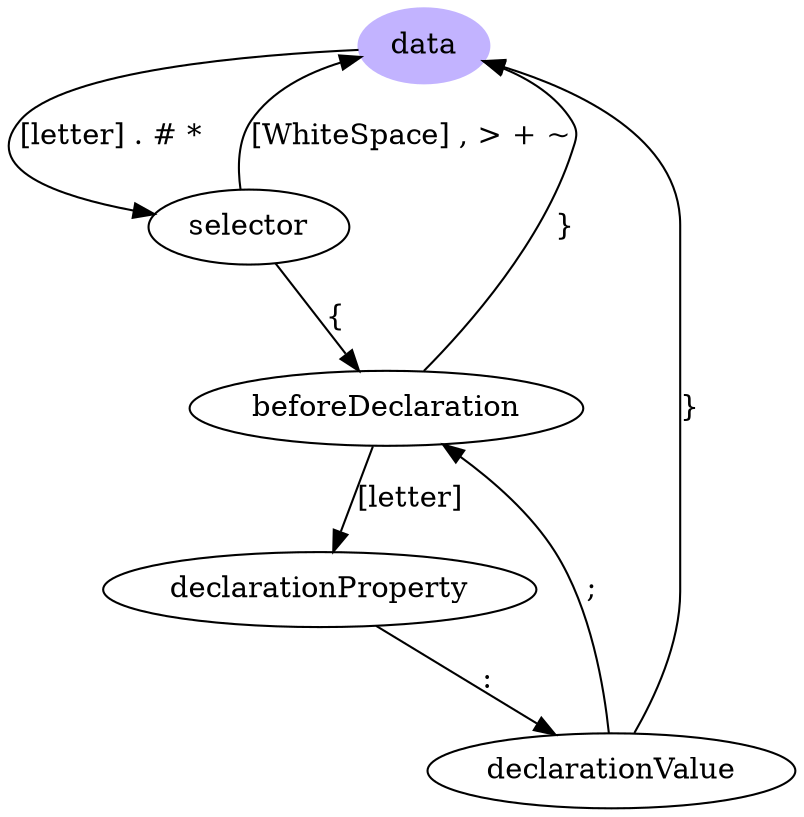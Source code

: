 // . # >
digraph lexicalParser {
  data[style=filled,color=".7 .3 1.0"]
  data -> selector [label="[letter] . # *"];
  selector -> data [label="[WhiteSpace] , > + ~"];
  selector -> beforeDeclaration [label="{"]
  beforeDeclaration -> declarationProperty [label="[letter]"]
  beforeDeclaration -> data [label="}"]
  declarationProperty -> declarationValue [label=":"]
  declarationValue -> beforeDeclaration [label=";"]
  declarationValue -> data [label="}"]
}
